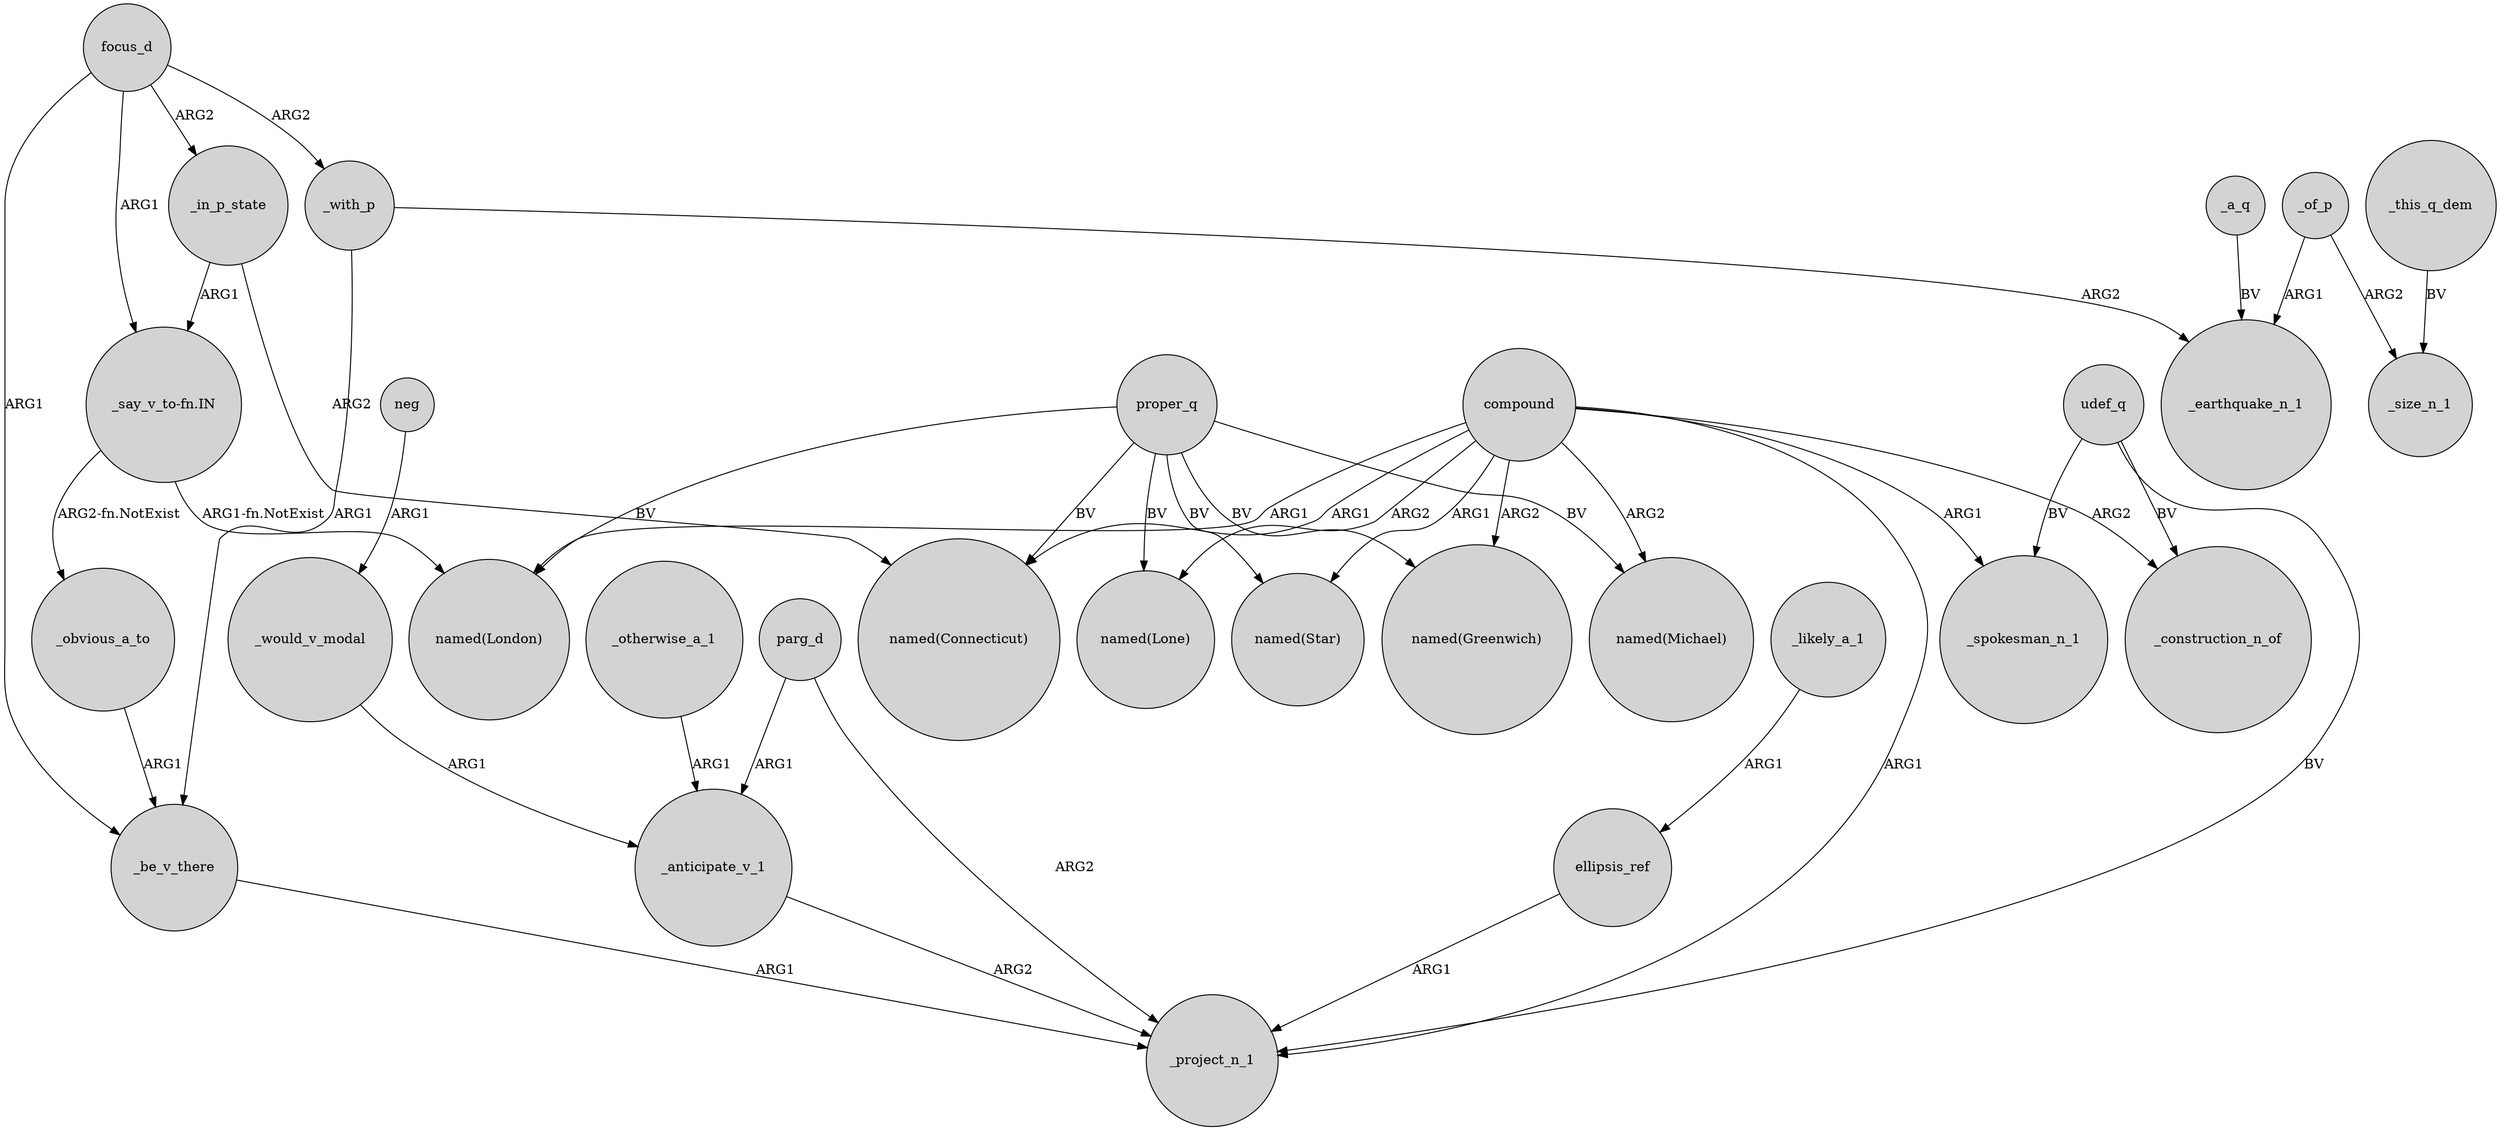 digraph {
	node [shape=circle style=filled]
	_be_v_there -> _project_n_1 [label=ARG1]
	neg -> _would_v_modal [label=ARG1]
	_this_q_dem -> _size_n_1 [label=BV]
	compound -> _project_n_1 [label=ARG1]
	_anticipate_v_1 -> _project_n_1 [label=ARG2]
	_likely_a_1 -> ellipsis_ref [label=ARG1]
	_with_p -> _be_v_there [label=ARG1]
	udef_q -> _project_n_1 [label=BV]
	proper_q -> "named(Lone)" [label=BV]
	focus_d -> _in_p_state [label=ARG2]
	proper_q -> "named(Star)" [label=BV]
	focus_d -> _with_p [label=ARG2]
	_of_p -> _earthquake_n_1 [label=ARG1]
	parg_d -> _project_n_1 [label=ARG2]
	udef_q -> _spokesman_n_1 [label=BV]
	focus_d -> "_say_v_to-fn.IN" [label=ARG1]
	proper_q -> "named(Michael)" [label=BV]
	_with_p -> _earthquake_n_1 [label=ARG2]
	proper_q -> "named(Greenwich)" [label=BV]
	_a_q -> _earthquake_n_1 [label=BV]
	_of_p -> _size_n_1 [label=ARG2]
	_in_p_state -> "_say_v_to-fn.IN" [label=ARG1]
	ellipsis_ref -> _project_n_1 [label=ARG1]
	compound -> _spokesman_n_1 [label=ARG1]
	_would_v_modal -> _anticipate_v_1 [label=ARG1]
	compound -> "named(Greenwich)" [label=ARG2]
	_obvious_a_to -> _be_v_there [label=ARG1]
	parg_d -> _anticipate_v_1 [label=ARG1]
	_in_p_state -> "named(Connecticut)" [label=ARG2]
	compound -> "named(Star)" [label=ARG1]
	proper_q -> "named(London)" [label=BV]
	focus_d -> _be_v_there [label=ARG1]
	"_say_v_to-fn.IN" -> "named(London)" [label="ARG1-fn.NotExist"]
	proper_q -> "named(Connecticut)" [label=BV]
	compound -> "named(London)" [label=ARG1]
	_otherwise_a_1 -> _anticipate_v_1 [label=ARG1]
	"_say_v_to-fn.IN" -> _obvious_a_to [label="ARG2-fn.NotExist"]
	compound -> _construction_n_of [label=ARG2]
	udef_q -> _construction_n_of [label=BV]
	compound -> "named(Lone)" [label=ARG2]
	compound -> "named(Michael)" [label=ARG2]
	compound -> "named(Connecticut)" [label=ARG1]
}

